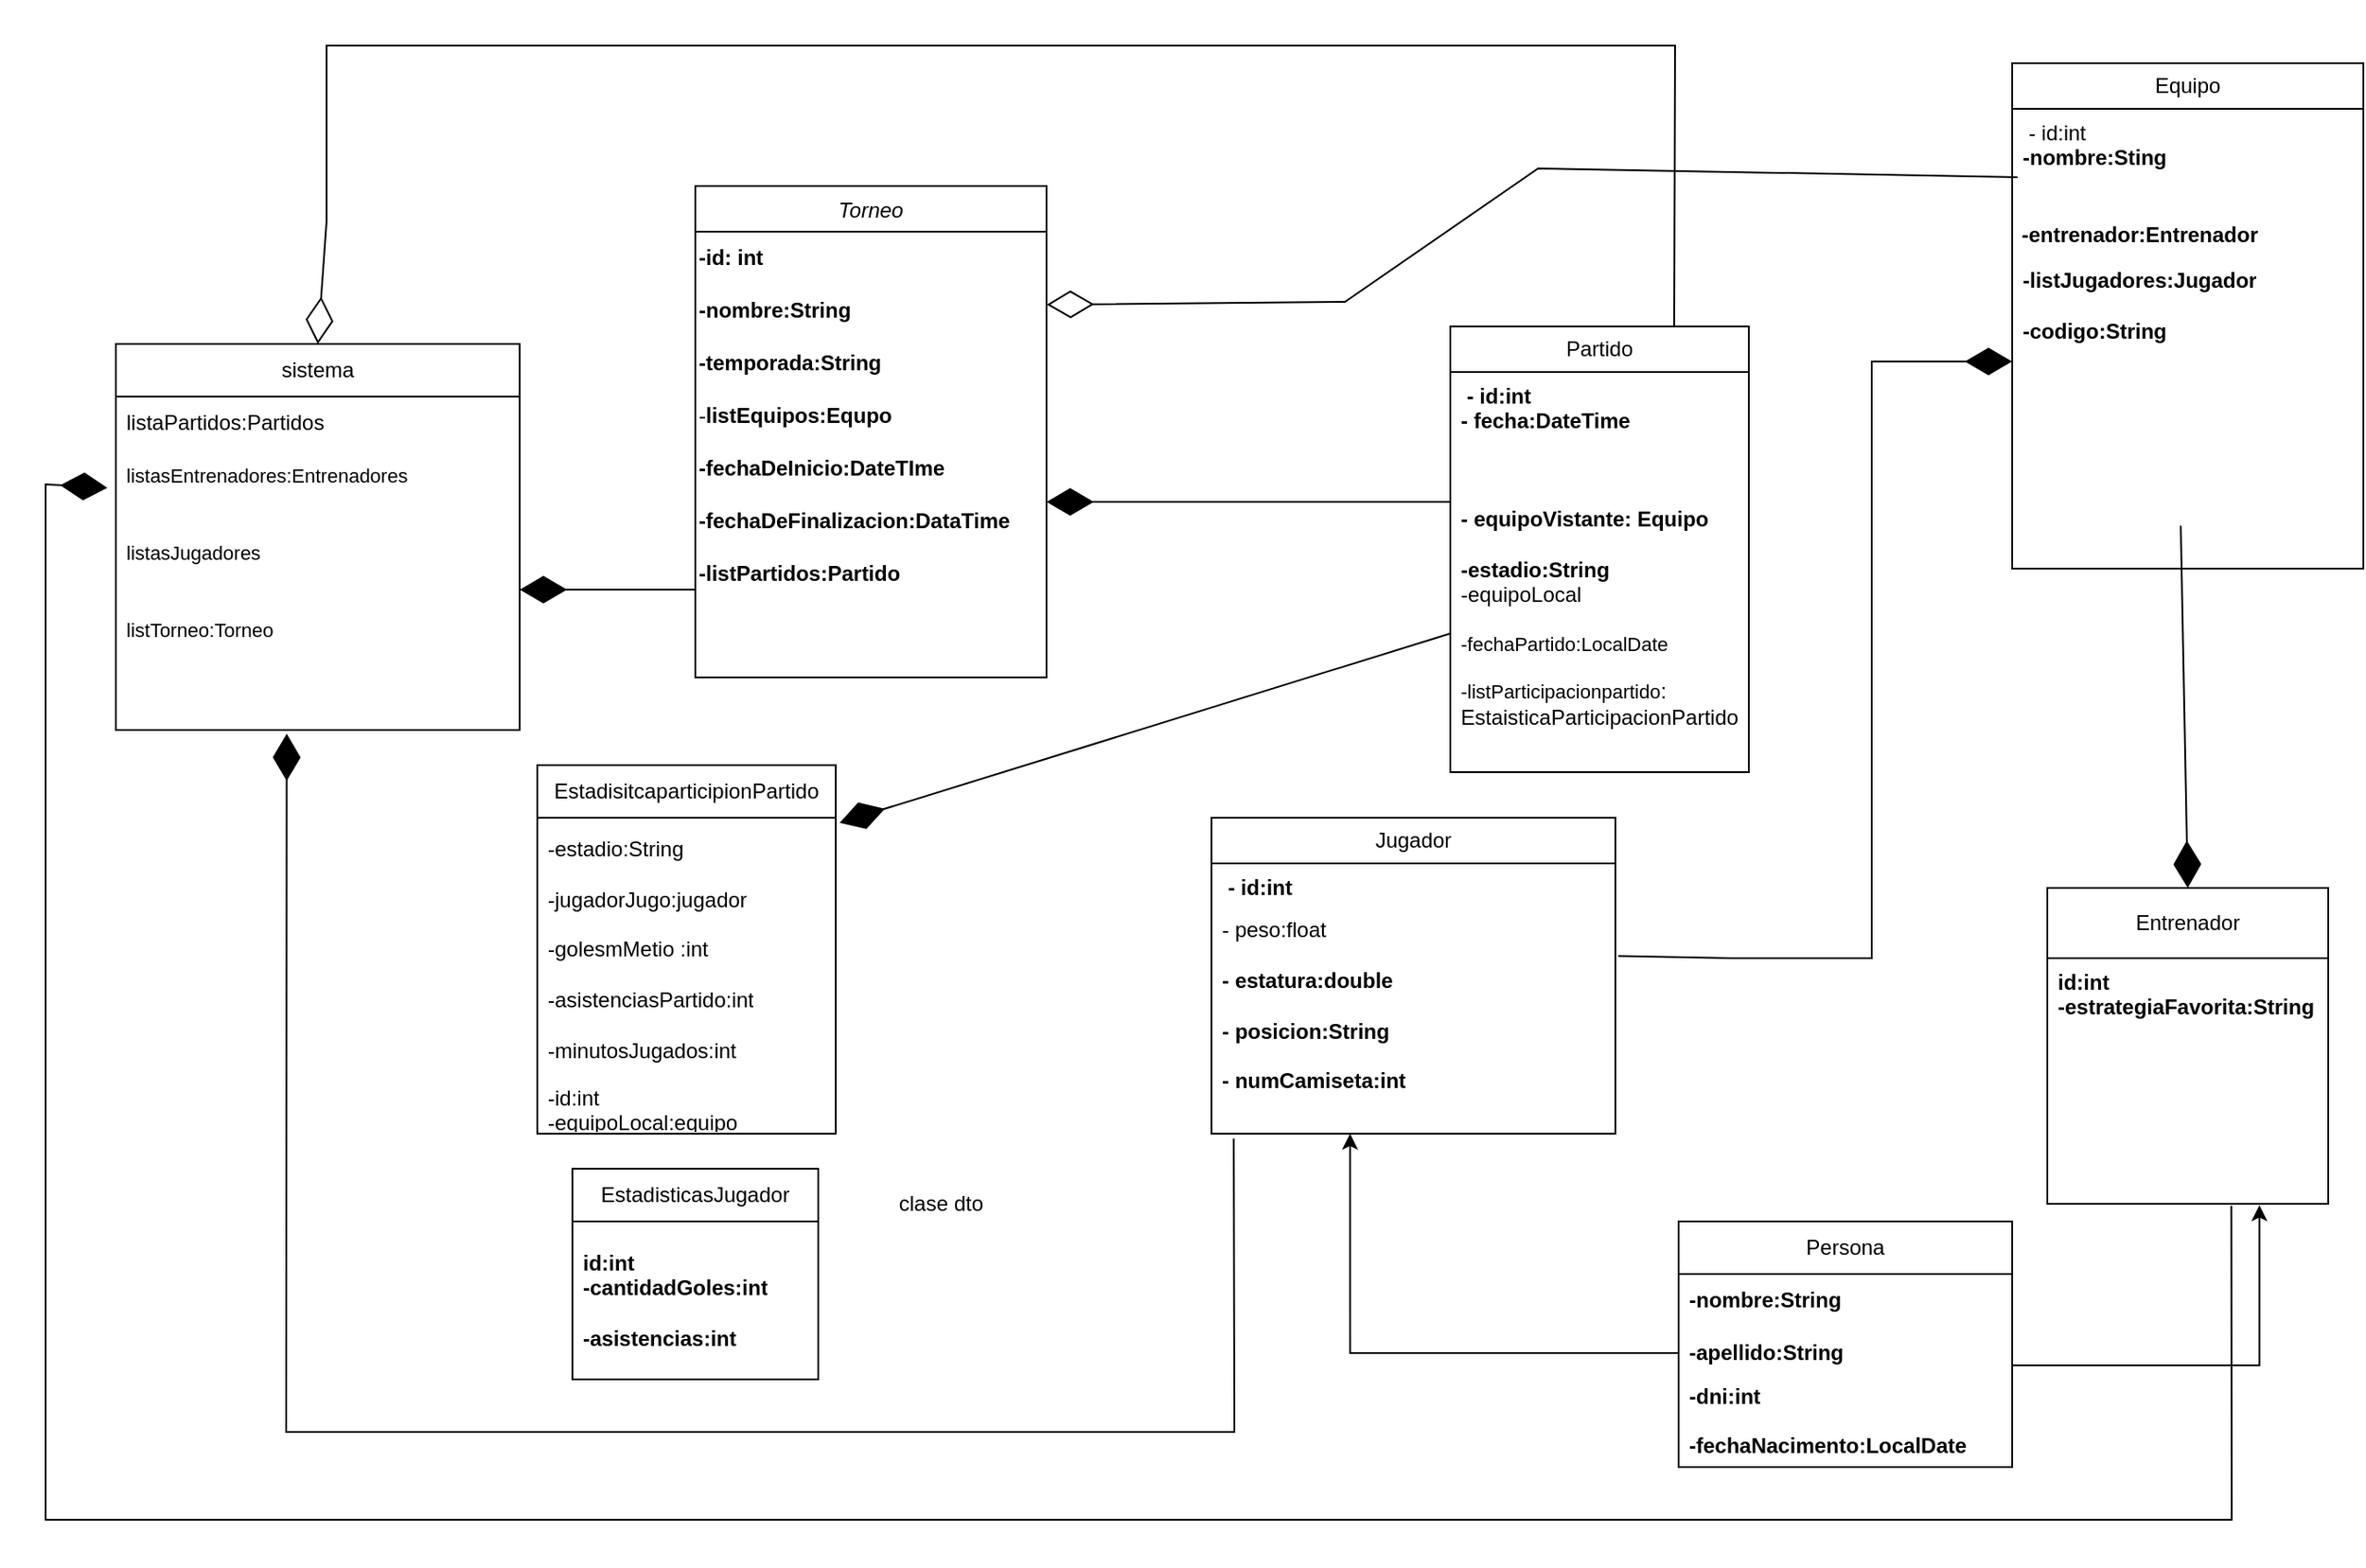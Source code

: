 <mxfile version="28.2.5">
  <diagram id="C5RBs43oDa-KdzZeNtuy" name="Page-1">
    <mxGraphModel dx="1885" dy="1612" grid="1" gridSize="10" guides="1" tooltips="1" connect="1" arrows="1" fold="1" page="1" pageScale="1" pageWidth="827" pageHeight="1169" math="0" shadow="0">
      <root>
        <mxCell id="WIyWlLk6GJQsqaUBKTNV-0" />
        <mxCell id="WIyWlLk6GJQsqaUBKTNV-1" parent="WIyWlLk6GJQsqaUBKTNV-0" />
        <mxCell id="zkfFHV4jXpPFQw0GAbJ--0" value="Torneo" style="swimlane;fontStyle=2;align=center;verticalAlign=top;childLayout=stackLayout;horizontal=1;startSize=26;horizontalStack=0;resizeParent=1;resizeLast=0;collapsible=1;marginBottom=0;rounded=0;shadow=0;strokeWidth=1;" parent="WIyWlLk6GJQsqaUBKTNV-1" vertex="1">
          <mxGeometry x="-70" y="-80" width="200" height="280" as="geometry">
            <mxRectangle x="220" y="120" width="160" height="26" as="alternateBounds" />
          </mxGeometry>
        </mxCell>
        <mxCell id="wO4Pn6NPAxwfdwNjkspb-6" value="&lt;b&gt;-id: int&lt;/b&gt;" style="text;html=1;align=left;verticalAlign=middle;resizable=0;points=[];autosize=1;strokeColor=none;fillColor=none;" parent="zkfFHV4jXpPFQw0GAbJ--0" vertex="1">
          <mxGeometry y="26" width="200" height="30" as="geometry" />
        </mxCell>
        <mxCell id="wO4Pn6NPAxwfdwNjkspb-7" value="&lt;b&gt;-nombre:String&lt;/b&gt;" style="text;html=1;align=left;verticalAlign=middle;resizable=0;points=[];autosize=1;strokeColor=none;fillColor=none;" parent="zkfFHV4jXpPFQw0GAbJ--0" vertex="1">
          <mxGeometry y="56" width="200" height="30" as="geometry" />
        </mxCell>
        <mxCell id="wO4Pn6NPAxwfdwNjkspb-9" value="&lt;b&gt;-temporada:String&lt;/b&gt;" style="text;html=1;align=left;verticalAlign=middle;resizable=0;points=[];autosize=1;strokeColor=none;fillColor=none;" parent="zkfFHV4jXpPFQw0GAbJ--0" vertex="1">
          <mxGeometry y="86" width="200" height="30" as="geometry" />
        </mxCell>
        <mxCell id="wO4Pn6NPAxwfdwNjkspb-11" value="-&lt;b&gt;listEquipos:Equpo&lt;/b&gt;" style="text;html=1;align=left;verticalAlign=middle;resizable=0;points=[];autosize=1;strokeColor=none;fillColor=none;" parent="zkfFHV4jXpPFQw0GAbJ--0" vertex="1">
          <mxGeometry y="116" width="200" height="30" as="geometry" />
        </mxCell>
        <mxCell id="wO4Pn6NPAxwfdwNjkspb-12" value="&lt;b&gt;-fechaDeInicio:DateTIme&lt;/b&gt;" style="text;html=1;align=left;verticalAlign=middle;resizable=0;points=[];autosize=1;strokeColor=none;fillColor=none;" parent="zkfFHV4jXpPFQw0GAbJ--0" vertex="1">
          <mxGeometry y="146" width="200" height="30" as="geometry" />
        </mxCell>
        <mxCell id="wO4Pn6NPAxwfdwNjkspb-14" value="&lt;b&gt;-fechaDeFinalizacion:DataTime&lt;/b&gt;" style="text;html=1;align=left;verticalAlign=middle;resizable=0;points=[];autosize=1;strokeColor=none;fillColor=none;" parent="zkfFHV4jXpPFQw0GAbJ--0" vertex="1">
          <mxGeometry y="176" width="200" height="30" as="geometry" />
        </mxCell>
        <mxCell id="dJcBfUDihJABM5Fg8Se6-5" value="&lt;b&gt;-listPartidos:Partido&lt;/b&gt;" style="text;html=1;align=left;verticalAlign=middle;resizable=0;points=[];autosize=1;strokeColor=none;fillColor=none;" parent="zkfFHV4jXpPFQw0GAbJ--0" vertex="1">
          <mxGeometry y="206" width="200" height="30" as="geometry" />
        </mxCell>
        <mxCell id="wO4Pn6NPAxwfdwNjkspb-15" value="Equipo" style="swimlane;fontStyle=0;childLayout=stackLayout;horizontal=1;startSize=26;fillColor=none;horizontalStack=0;resizeParent=1;resizeParentMax=0;resizeLast=0;collapsible=1;marginBottom=0;whiteSpace=wrap;html=1;" parent="WIyWlLk6GJQsqaUBKTNV-1" vertex="1">
          <mxGeometry x="680" y="-150" width="200" height="288" as="geometry" />
        </mxCell>
        <mxCell id="wO4Pn6NPAxwfdwNjkspb-16" value="&lt;div&gt;&amp;nbsp;- id:int&lt;/div&gt;&lt;b&gt;&lt;div&gt;&lt;b style=&quot;background-color: transparent; color: light-dark(rgb(0, 0, 0), rgb(255, 255, 255));&quot;&gt;-nombre:Sting&lt;/b&gt;&lt;/div&gt;&lt;/b&gt;&lt;div&gt;&lt;b&gt;&lt;br&gt;&lt;/b&gt;&lt;/div&gt;&lt;div&gt;&lt;b&gt;&lt;br&gt;&lt;/b&gt;&lt;/div&gt;&lt;div&gt;&lt;b&gt;&lt;br&gt;&lt;/b&gt;&lt;/div&gt;&lt;div&gt;&lt;b&gt;&lt;br&gt;&lt;/b&gt;&lt;/div&gt;&lt;div&gt;&lt;b&gt;&lt;br&gt;&lt;/b&gt;&lt;/div&gt;&lt;div&gt;&lt;b&gt;-codigo:String&lt;/b&gt;&lt;/div&gt;" style="text;strokeColor=none;fillColor=none;align=left;verticalAlign=top;spacingLeft=4;spacingRight=4;overflow=hidden;rotatable=0;points=[[0,0.5],[1,0.5]];portConstraint=eastwest;whiteSpace=wrap;html=1;" parent="wO4Pn6NPAxwfdwNjkspb-15" vertex="1">
          <mxGeometry y="26" width="200" height="44" as="geometry" />
        </mxCell>
        <mxCell id="wO4Pn6NPAxwfdwNjkspb-25" value="&lt;div&gt;&lt;br&gt;&lt;/div&gt;&lt;b&gt;&amp;nbsp;-entrenador:Entrenador&lt;/b&gt;" style="text;html=1;align=left;verticalAlign=middle;resizable=0;points=[];autosize=1;strokeColor=none;fillColor=none;" parent="wO4Pn6NPAxwfdwNjkspb-15" vertex="1">
          <mxGeometry y="70" width="200" height="40" as="geometry" />
        </mxCell>
        <mxCell id="wO4Pn6NPAxwfdwNjkspb-17" value="&lt;div&gt;&lt;b&gt;-listJugadores:Jugador&lt;/b&gt;&lt;/div&gt;&lt;div&gt;&lt;b&gt;&lt;br&gt;&lt;/b&gt;&lt;/div&gt;&lt;div&gt;&lt;b&gt;-codigo:String&amp;nbsp;&lt;/b&gt;&lt;/div&gt;" style="text;strokeColor=none;fillColor=none;align=left;verticalAlign=top;spacingLeft=4;spacingRight=4;overflow=hidden;rotatable=0;points=[[0,0.5],[1,0.5]];portConstraint=eastwest;whiteSpace=wrap;html=1;" parent="wO4Pn6NPAxwfdwNjkspb-15" vertex="1">
          <mxGeometry y="110" width="200" height="178" as="geometry" />
        </mxCell>
        <mxCell id="wO4Pn6NPAxwfdwNjkspb-26" value="Jugador" style="swimlane;fontStyle=0;childLayout=stackLayout;horizontal=1;startSize=26;fillColor=none;horizontalStack=0;resizeParent=1;resizeParentMax=0;resizeLast=0;collapsible=1;marginBottom=0;whiteSpace=wrap;html=1;" parent="WIyWlLk6GJQsqaUBKTNV-1" vertex="1">
          <mxGeometry x="224" y="280" width="230" height="180" as="geometry" />
        </mxCell>
        <mxCell id="wO4Pn6NPAxwfdwNjkspb-27" value="&lt;div&gt;&lt;b&gt;&amp;nbsp;- id:int&lt;/b&gt;&lt;/div&gt;&lt;div&gt;&lt;b style=&quot;background-color: transparent; color: light-dark(rgb(0, 0, 0), rgb(255, 255, 255));&quot;&gt;&lt;br&gt;&lt;/b&gt;&lt;/div&gt;&lt;div&gt;&lt;b style=&quot;background-color: transparent; color: light-dark(rgb(0, 0, 0), rgb(255, 255, 255));&quot;&gt;-Peso:double&lt;/b&gt;&lt;/div&gt;" style="text;strokeColor=none;fillColor=none;align=left;verticalAlign=top;spacingLeft=4;spacingRight=4;overflow=hidden;rotatable=0;points=[[0,0.5],[1,0.5]];portConstraint=eastwest;whiteSpace=wrap;html=1;" parent="wO4Pn6NPAxwfdwNjkspb-26" vertex="1">
          <mxGeometry y="26" width="230" height="24" as="geometry" />
        </mxCell>
        <mxCell id="wO4Pn6NPAxwfdwNjkspb-29" value="&lt;div&gt;&lt;div&gt;- peso:float&lt;/div&gt;&lt;div&gt;&amp;nbsp;&lt;/div&gt;&lt;div&gt;&lt;b style=&quot;background-color: transparent; color: light-dark(rgb(0, 0, 0), rgb(255, 255, 255));&quot;&gt;- estatura:double&lt;/b&gt;&lt;/div&gt;&lt;/div&gt;&lt;div&gt;&lt;b&gt;&lt;br&gt;&lt;/b&gt;&lt;/div&gt;&lt;div&gt;&lt;b&gt;- posicion:String&lt;/b&gt;&lt;/div&gt;&lt;div&gt;&lt;b&gt;&lt;br&gt;&lt;/b&gt;&lt;/div&gt;&lt;div&gt;&lt;b&gt;- numCamiseta:int&lt;/b&gt;&lt;/div&gt;&lt;div&gt;&lt;b&gt;&lt;br&gt;&lt;/b&gt;&lt;/div&gt;&lt;div&gt;&lt;br&gt;&lt;/div&gt;" style="text;strokeColor=none;fillColor=none;align=left;verticalAlign=top;spacingLeft=4;spacingRight=4;overflow=hidden;rotatable=0;points=[[0,0.5],[1,0.5]];portConstraint=eastwest;whiteSpace=wrap;html=1;" parent="wO4Pn6NPAxwfdwNjkspb-26" vertex="1">
          <mxGeometry y="50" width="230" height="130" as="geometry" />
        </mxCell>
        <mxCell id="wO4Pn6NPAxwfdwNjkspb-30" value="Entrenador" style="swimlane;fontStyle=0;childLayout=stackLayout;horizontal=1;startSize=40;fillColor=none;horizontalStack=0;resizeParent=1;resizeParentMax=0;resizeLast=0;collapsible=1;marginBottom=0;whiteSpace=wrap;html=1;" parent="WIyWlLk6GJQsqaUBKTNV-1" vertex="1">
          <mxGeometry x="700" y="320" width="160" height="180" as="geometry" />
        </mxCell>
        <mxCell id="wO4Pn6NPAxwfdwNjkspb-31" value="&lt;div&gt;&lt;div&gt;&lt;b&gt;id:int&lt;/b&gt;&lt;/div&gt;&lt;div&gt;&lt;b&gt;-estrategiaFavorita:String&lt;/b&gt;&lt;/div&gt;&lt;/div&gt;" style="text;strokeColor=none;fillColor=none;align=left;verticalAlign=top;spacingLeft=4;spacingRight=4;overflow=hidden;rotatable=0;points=[[0,0.5],[1,0.5]];portConstraint=eastwest;whiteSpace=wrap;html=1;" parent="wO4Pn6NPAxwfdwNjkspb-30" vertex="1">
          <mxGeometry y="40" width="160" height="70" as="geometry" />
        </mxCell>
        <mxCell id="wO4Pn6NPAxwfdwNjkspb-32" value="&lt;div&gt;&lt;br&gt;&lt;/div&gt;&lt;div&gt;&lt;br&gt;&lt;/div&gt;" style="text;strokeColor=none;fillColor=none;align=left;verticalAlign=top;spacingLeft=4;spacingRight=4;overflow=hidden;rotatable=0;points=[[0,0.5],[1,0.5]];portConstraint=eastwest;whiteSpace=wrap;html=1;" parent="wO4Pn6NPAxwfdwNjkspb-30" vertex="1">
          <mxGeometry y="110" width="160" height="70" as="geometry" />
        </mxCell>
        <mxCell id="wO4Pn6NPAxwfdwNjkspb-33" value="&lt;div&gt;&lt;div&gt;&lt;br&gt;&lt;/div&gt;&lt;/div&gt;" style="text;strokeColor=none;fillColor=none;align=left;verticalAlign=top;spacingLeft=4;spacingRight=4;overflow=hidden;rotatable=0;points=[[0,0.5],[1,0.5]];portConstraint=eastwest;whiteSpace=wrap;html=1;" parent="wO4Pn6NPAxwfdwNjkspb-30" vertex="1">
          <mxGeometry y="180" width="160" as="geometry" />
        </mxCell>
        <mxCell id="wO4Pn6NPAxwfdwNjkspb-37" value="Partido" style="swimlane;fontStyle=0;childLayout=stackLayout;horizontal=1;startSize=26;fillColor=none;horizontalStack=0;resizeParent=1;resizeParentMax=0;resizeLast=0;collapsible=1;marginBottom=0;whiteSpace=wrap;html=1;" parent="WIyWlLk6GJQsqaUBKTNV-1" vertex="1">
          <mxGeometry x="360" width="170" height="254" as="geometry" />
        </mxCell>
        <mxCell id="wO4Pn6NPAxwfdwNjkspb-38" value="&lt;div&gt;&lt;b&gt;&amp;nbsp;- id:int&lt;/b&gt;&lt;/div&gt;&lt;b&gt;- fecha:DateTime&lt;/b&gt;" style="text;strokeColor=none;fillColor=none;align=left;verticalAlign=top;spacingLeft=4;spacingRight=4;overflow=hidden;rotatable=0;points=[[0,0.5],[1,0.5]];portConstraint=eastwest;whiteSpace=wrap;html=1;" parent="wO4Pn6NPAxwfdwNjkspb-37" vertex="1">
          <mxGeometry y="26" width="170" height="44" as="geometry" />
        </mxCell>
        <mxCell id="wO4Pn6NPAxwfdwNjkspb-39" value="&lt;div&gt;&lt;b&gt;&lt;br&gt;&lt;/b&gt;&lt;/div&gt;&lt;b&gt;&lt;div&gt;&lt;b&gt;&lt;br&gt;&lt;/b&gt;&lt;/div&gt;&lt;div&gt;&lt;b&gt;&lt;br&gt;&lt;/b&gt;&lt;/div&gt;&lt;div&gt;&lt;b&gt;&lt;br&gt;&lt;/b&gt;&lt;/div&gt;&lt;div&gt;&lt;b&gt;&lt;br&gt;&lt;/b&gt;&lt;/div&gt;&lt;div&gt;&lt;b&gt;&lt;br&gt;&lt;/b&gt;&lt;/div&gt;- equipoLocal:Equipo&lt;/b&gt;&lt;div&gt;&lt;b&gt;&lt;br&gt;&lt;/b&gt;&lt;/div&gt;&lt;div&gt;&lt;b&gt;&lt;br&gt;&lt;/b&gt;&lt;/div&gt;&lt;div&gt;&lt;b&gt;||&lt;/b&gt;&lt;/div&gt;" style="text;strokeColor=none;fillColor=none;align=left;verticalAlign=top;spacingLeft=4;spacingRight=4;overflow=hidden;rotatable=0;points=[[0,0.5],[1,0.5]];portConstraint=eastwest;whiteSpace=wrap;html=1;" parent="wO4Pn6NPAxwfdwNjkspb-37" vertex="1">
          <mxGeometry y="70" width="170" height="26" as="geometry" />
        </mxCell>
        <mxCell id="wO4Pn6NPAxwfdwNjkspb-40" value="&lt;b&gt;- equipoVistante: Equipo&lt;/b&gt;&lt;div&gt;&lt;br&gt;&lt;/div&gt;&lt;div&gt;&lt;b&gt;-estadio:String&lt;/b&gt;&lt;/div&gt;&lt;div&gt;-equipoLocal&lt;/div&gt;&lt;div&gt;&lt;br&gt;&lt;/div&gt;&lt;div&gt;&lt;font style=&quot;font-size: 11px;&quot;&gt;&lt;div&gt;-fechaPartido:LocalDate&lt;/div&gt;&lt;div&gt;&lt;br style=&quot;font-size: 12px;&quot;&gt;&lt;/div&gt;&lt;/font&gt;&lt;/div&gt;&lt;div&gt;&lt;font style=&quot;font-size: 11px;&quot;&gt;-listParticipacionpartido&lt;/font&gt;:&lt;/div&gt;&lt;div&gt;EstaisticaParticipacionPartido&lt;/div&gt;" style="text;strokeColor=none;fillColor=none;align=left;verticalAlign=top;spacingLeft=4;spacingRight=4;overflow=hidden;rotatable=0;points=[[0,0.5],[1,0.5]];portConstraint=eastwest;whiteSpace=wrap;html=1;" parent="wO4Pn6NPAxwfdwNjkspb-37" vertex="1">
          <mxGeometry y="96" width="170" height="158" as="geometry" />
        </mxCell>
        <mxCell id="wO4Pn6NPAxwfdwNjkspb-69" value="" style="endArrow=diamondThin;endFill=0;endSize=24;html=1;rounded=0;exitX=0.015;exitY=0.886;exitDx=0;exitDy=0;exitPerimeter=0;entryX=1.001;entryY=0.387;entryDx=0;entryDy=0;entryPerimeter=0;" parent="WIyWlLk6GJQsqaUBKTNV-1" source="wO4Pn6NPAxwfdwNjkspb-16" target="wO4Pn6NPAxwfdwNjkspb-7" edge="1">
          <mxGeometry width="160" relative="1" as="geometry">
            <mxPoint x="680" y="-128" as="sourcePoint" />
            <mxPoint x="190" y="-14" as="targetPoint" />
            <Array as="points">
              <mxPoint x="410" y="-90" />
              <mxPoint x="300" y="-14" />
            </Array>
          </mxGeometry>
        </mxCell>
        <mxCell id="F7hK71Qs3mChcDKQDE-1-0" value="EstadisticasJugador" style="swimlane;fontStyle=0;childLayout=stackLayout;horizontal=1;startSize=30;horizontalStack=0;resizeParent=1;resizeParentMax=0;resizeLast=0;collapsible=1;marginBottom=0;whiteSpace=wrap;html=1;" parent="WIyWlLk6GJQsqaUBKTNV-1" vertex="1">
          <mxGeometry x="-140" y="480" width="140" height="120" as="geometry" />
        </mxCell>
        <mxCell id="F7hK71Qs3mChcDKQDE-1-3" value="&lt;div&gt;&lt;br&gt;&lt;/div&gt;" style="text;strokeColor=none;fillColor=none;align=left;verticalAlign=middle;spacingLeft=4;spacingRight=4;overflow=hidden;points=[[0,0.5],[1,0.5]];portConstraint=eastwest;rotatable=0;whiteSpace=wrap;html=1;" parent="F7hK71Qs3mChcDKQDE-1-0" vertex="1">
          <mxGeometry y="30" width="140" as="geometry" />
        </mxCell>
        <mxCell id="F7hK71Qs3mChcDKQDE-1-2" value="&lt;div&gt;&lt;b&gt;&lt;br&gt;&lt;/b&gt;&lt;/div&gt;&lt;div&gt;&lt;b&gt;id:int&lt;/b&gt;&lt;/div&gt;&lt;b&gt;-cantidadGoles:int&lt;/b&gt;&lt;div&gt;&lt;b&gt;&lt;br&gt;&lt;/b&gt;&lt;/div&gt;&lt;div&gt;&lt;b&gt;-asistencias:int&lt;/b&gt;&lt;/div&gt;&lt;div&gt;&lt;b style=&quot;background-color: transparent; color: light-dark(rgb(0, 0, 0), rgb(255, 255, 255));&quot;&gt;&lt;br&gt;&lt;/b&gt;&lt;/div&gt;&lt;div&gt;&lt;b style=&quot;background-color: transparent; color: light-dark(rgb(0, 0, 0), rgb(255, 255, 255));&quot;&gt;-minutosJugo:int&lt;/b&gt;&lt;/div&gt;&lt;div&gt;&lt;div&gt;&lt;br&gt;&lt;/div&gt;&lt;/div&gt;" style="text;strokeColor=none;fillColor=none;align=left;verticalAlign=middle;spacingLeft=4;spacingRight=4;overflow=hidden;points=[[0,0.5],[1,0.5]];portConstraint=eastwest;rotatable=0;whiteSpace=wrap;html=1;" parent="F7hK71Qs3mChcDKQDE-1-0" vertex="1">
          <mxGeometry y="30" width="140" height="90" as="geometry" />
        </mxCell>
        <mxCell id="dJcBfUDihJABM5Fg8Se6-6" value="Persona" style="swimlane;fontStyle=0;childLayout=stackLayout;horizontal=1;startSize=30;horizontalStack=0;resizeParent=1;resizeParentMax=0;resizeLast=0;collapsible=1;marginBottom=0;whiteSpace=wrap;html=1;" parent="WIyWlLk6GJQsqaUBKTNV-1" vertex="1">
          <mxGeometry x="490" y="510" width="190" height="140" as="geometry" />
        </mxCell>
        <mxCell id="dJcBfUDihJABM5Fg8Se6-7" value="&lt;b&gt;-nombre:String&lt;/b&gt;" style="text;strokeColor=none;fillColor=none;align=left;verticalAlign=middle;spacingLeft=4;spacingRight=4;overflow=hidden;points=[[0,0.5],[1,0.5]];portConstraint=eastwest;rotatable=0;whiteSpace=wrap;html=1;" parent="dJcBfUDihJABM5Fg8Se6-6" vertex="1">
          <mxGeometry y="30" width="190" height="30" as="geometry" />
        </mxCell>
        <mxCell id="dJcBfUDihJABM5Fg8Se6-8" value="&lt;b&gt;-apellido:String&lt;/b&gt;" style="text;strokeColor=none;fillColor=none;align=left;verticalAlign=middle;spacingLeft=4;spacingRight=4;overflow=hidden;points=[[0,0.5],[1,0.5]];portConstraint=eastwest;rotatable=0;whiteSpace=wrap;html=1;" parent="dJcBfUDihJABM5Fg8Se6-6" vertex="1">
          <mxGeometry y="60" width="190" height="30" as="geometry" />
        </mxCell>
        <mxCell id="dJcBfUDihJABM5Fg8Se6-9" value="&lt;b&gt;-dni:int&lt;/b&gt;&lt;div&gt;&lt;b&gt;&lt;br&gt;&lt;/b&gt;&lt;/div&gt;&lt;div&gt;&lt;b&gt;-fechaNacimento:LocalDate&lt;/b&gt;&lt;/div&gt;&lt;div&gt;&lt;b&gt;&lt;br&gt;&lt;/b&gt;&lt;/div&gt;&lt;div&gt;&lt;b&gt;-&lt;/b&gt;&lt;/div&gt;" style="text;strokeColor=none;fillColor=none;align=left;verticalAlign=middle;spacingLeft=4;spacingRight=4;overflow=hidden;points=[[0,0.5],[1,0.5]];portConstraint=eastwest;rotatable=0;whiteSpace=wrap;html=1;" parent="dJcBfUDihJABM5Fg8Se6-6" vertex="1">
          <mxGeometry y="90" width="190" height="50" as="geometry" />
        </mxCell>
        <mxCell id="dJcBfUDihJABM5Fg8Se6-16" style="edgeStyle=orthogonalEdgeStyle;rounded=0;orthogonalLoop=1;jettySize=auto;html=1;entryX=0.755;entryY=1.011;entryDx=0;entryDy=0;entryPerimeter=0;" parent="WIyWlLk6GJQsqaUBKTNV-1" target="wO4Pn6NPAxwfdwNjkspb-32" edge="1">
          <mxGeometry relative="1" as="geometry">
            <mxPoint x="680" y="592" as="sourcePoint" />
            <mxPoint x="773.6" y="508.31" as="targetPoint" />
            <Array as="points">
              <mxPoint x="821" y="592" />
            </Array>
          </mxGeometry>
        </mxCell>
        <mxCell id="dJcBfUDihJABM5Fg8Se6-17" value="" style="endArrow=diamondThin;endFill=1;endSize=24;html=1;rounded=0;" parent="WIyWlLk6GJQsqaUBKTNV-1" edge="1">
          <mxGeometry width="160" relative="1" as="geometry">
            <mxPoint x="360" y="100" as="sourcePoint" />
            <mxPoint x="130" y="100" as="targetPoint" />
            <Array as="points">
              <mxPoint x="270" y="100" />
            </Array>
          </mxGeometry>
        </mxCell>
        <mxCell id="dJcBfUDihJABM5Fg8Se6-18" value="" style="endArrow=diamondThin;endFill=1;endSize=24;html=1;rounded=0;exitX=1.007;exitY=0.221;exitDx=0;exitDy=0;exitPerimeter=0;entryX=0.004;entryY=0.692;entryDx=0;entryDy=0;entryPerimeter=0;" parent="WIyWlLk6GJQsqaUBKTNV-1" source="wO4Pn6NPAxwfdwNjkspb-29" edge="1">
          <mxGeometry width="160" relative="1" as="geometry">
            <mxPoint x="416.81" y="363.22" as="sourcePoint" />
            <mxPoint x="680.0" y="19.996" as="targetPoint" />
            <Array as="points">
              <mxPoint x="520" y="360" />
              <mxPoint x="600" y="360" />
              <mxPoint x="600" y="20" />
            </Array>
          </mxGeometry>
        </mxCell>
        <mxCell id="dJcBfUDihJABM5Fg8Se6-20" value="" style="endArrow=diamondThin;endFill=1;endSize=24;html=1;rounded=0;entryX=0.5;entryY=0;entryDx=0;entryDy=0;exitX=0.15;exitY=0.12;exitDx=0;exitDy=0;exitPerimeter=0;" parent="WIyWlLk6GJQsqaUBKTNV-1" target="wO4Pn6NPAxwfdwNjkspb-30" edge="1">
          <mxGeometry width="160" relative="1" as="geometry">
            <mxPoint x="776.0" y="113.6" as="sourcePoint" />
            <mxPoint x="780" y="290" as="targetPoint" />
          </mxGeometry>
        </mxCell>
        <mxCell id="d7-iHze59Q3kNbsSXc3Z-0" value="sistema" style="swimlane;fontStyle=0;childLayout=stackLayout;horizontal=1;startSize=30;horizontalStack=0;resizeParent=1;resizeParentMax=0;resizeLast=0;collapsible=1;marginBottom=0;whiteSpace=wrap;html=1;" parent="WIyWlLk6GJQsqaUBKTNV-1" vertex="1">
          <mxGeometry x="-400" y="10" width="230" height="220" as="geometry" />
        </mxCell>
        <mxCell id="d7-iHze59Q3kNbsSXc3Z-1" value="listaPartidos:Partidos" style="text;strokeColor=none;fillColor=none;align=left;verticalAlign=middle;spacingLeft=4;spacingRight=4;overflow=hidden;points=[[0,0.5],[1,0.5]];portConstraint=eastwest;rotatable=0;whiteSpace=wrap;html=1;" parent="d7-iHze59Q3kNbsSXc3Z-0" vertex="1">
          <mxGeometry y="30" width="230" height="30" as="geometry" />
        </mxCell>
        <mxCell id="d7-iHze59Q3kNbsSXc3Z-2" value="&lt;font style=&quot;font-size: 11px;&quot;&gt;listasEntrenadores:Entrenadores&lt;/font&gt;" style="text;strokeColor=none;fillColor=none;align=left;verticalAlign=middle;spacingLeft=4;spacingRight=4;overflow=hidden;points=[[0,0.5],[1,0.5]];portConstraint=eastwest;rotatable=0;whiteSpace=wrap;html=1;" parent="d7-iHze59Q3kNbsSXc3Z-0" vertex="1">
          <mxGeometry y="60" width="230" height="30" as="geometry" />
        </mxCell>
        <mxCell id="d7-iHze59Q3kNbsSXc3Z-3" value="&lt;br&gt;&lt;div&gt;&lt;span style=&quot;font-size: 11px;&quot;&gt;listasJugadores&lt;/span&gt;&lt;/div&gt;&lt;div&gt;&lt;br&gt;&lt;/div&gt;&lt;div&gt;&lt;font style=&quot;font-size: 11px;&quot;&gt;&lt;br&gt;&lt;/font&gt;&lt;/div&gt;&lt;div&gt;&lt;font style=&quot;font-size: 11px;&quot;&gt;listTorneo:Torneo&lt;/font&gt;&lt;/div&gt;&lt;div&gt;&lt;br&gt;&lt;/div&gt;&lt;div&gt;&lt;font style=&quot;font-size: 11px;&quot;&gt;&lt;br&gt;&lt;/font&gt;&lt;/div&gt;&lt;div&gt;&lt;br&gt;&lt;/div&gt;" style="text;strokeColor=none;fillColor=none;align=left;verticalAlign=middle;spacingLeft=4;spacingRight=4;overflow=hidden;points=[[0,0.5],[1,0.5]];portConstraint=eastwest;rotatable=0;whiteSpace=wrap;html=1;" parent="d7-iHze59Q3kNbsSXc3Z-0" vertex="1">
          <mxGeometry y="90" width="230" height="130" as="geometry" />
        </mxCell>
        <mxCell id="Lg0LDjWLvEk7mDD9-cj5-0" value="EstadisitcaparticipionPartido" style="swimlane;fontStyle=0;childLayout=stackLayout;horizontal=1;startSize=30;horizontalStack=0;resizeParent=1;resizeParentMax=0;resizeLast=0;collapsible=1;marginBottom=0;whiteSpace=wrap;html=1;" parent="WIyWlLk6GJQsqaUBKTNV-1" vertex="1">
          <mxGeometry x="-160" y="250" width="170" height="210" as="geometry" />
        </mxCell>
        <mxCell id="Lg0LDjWLvEk7mDD9-cj5-3" value="&lt;div&gt;-estadio:String&lt;/div&gt;&lt;div&gt;&lt;br&gt;&lt;/div&gt;&lt;div&gt;-jugadorJugo:jugador&lt;/div&gt;&lt;div&gt;&lt;br&gt;&lt;/div&gt;&lt;div&gt;-golesmMetio :int&lt;/div&gt;&lt;div&gt;&lt;br&gt;&lt;/div&gt;&lt;div&gt;-asistenciasPartido:int&lt;/div&gt;&lt;div&gt;&lt;br&gt;&lt;/div&gt;&lt;div&gt;-minutosJugados:int&lt;/div&gt;" style="text;strokeColor=none;fillColor=none;align=left;verticalAlign=middle;spacingLeft=4;spacingRight=4;overflow=hidden;points=[[0,0.5],[1,0.5]];portConstraint=eastwest;rotatable=0;whiteSpace=wrap;html=1;" parent="Lg0LDjWLvEk7mDD9-cj5-0" vertex="1">
          <mxGeometry y="30" width="170" height="150" as="geometry" />
        </mxCell>
        <mxCell id="Lg0LDjWLvEk7mDD9-cj5-2" value="&lt;div&gt;-id:int&lt;/div&gt;-equipoLocal:equipo" style="text;strokeColor=none;fillColor=none;align=left;verticalAlign=middle;spacingLeft=4;spacingRight=4;overflow=hidden;points=[[0,0.5],[1,0.5]];portConstraint=eastwest;rotatable=0;whiteSpace=wrap;html=1;" parent="Lg0LDjWLvEk7mDD9-cj5-0" vertex="1">
          <mxGeometry y="180" width="170" height="30" as="geometry" />
        </mxCell>
        <mxCell id="LV9fY5ujLPSOxrJgHPvU-13" value="" style="endArrow=diamondThin;endFill=1;endSize=24;html=1;rounded=0;entryX=-0.021;entryY=0.733;entryDx=0;entryDy=0;entryPerimeter=0;exitX=0.655;exitY=1.016;exitDx=0;exitDy=0;exitPerimeter=0;" parent="WIyWlLk6GJQsqaUBKTNV-1" source="wO4Pn6NPAxwfdwNjkspb-32" target="d7-iHze59Q3kNbsSXc3Z-2" edge="1">
          <mxGeometry width="160" relative="1" as="geometry">
            <mxPoint x="580" y="650" as="sourcePoint" />
            <mxPoint x="-380" y="256.154" as="targetPoint" />
            <Array as="points">
              <mxPoint x="805" y="680" />
              <mxPoint x="580" y="680" />
              <mxPoint x="-440" y="680" />
              <mxPoint x="-440" y="90" />
            </Array>
          </mxGeometry>
        </mxCell>
        <mxCell id="LV9fY5ujLPSOxrJgHPvU-14" value="" style="endArrow=diamondThin;endFill=0;endSize=24;html=1;rounded=0;entryX=0.5;entryY=0;entryDx=0;entryDy=0;exitX=0.75;exitY=0;exitDx=0;exitDy=0;" parent="WIyWlLk6GJQsqaUBKTNV-1" source="wO4Pn6NPAxwfdwNjkspb-37" target="d7-iHze59Q3kNbsSXc3Z-0" edge="1">
          <mxGeometry width="160" relative="1" as="geometry">
            <mxPoint x="10" as="sourcePoint" />
            <mxPoint x="170" as="targetPoint" />
            <Array as="points">
              <mxPoint x="488" y="-160" />
              <mxPoint x="-280" y="-160" />
              <mxPoint x="-280" y="-60" />
            </Array>
          </mxGeometry>
        </mxCell>
        <mxCell id="LV9fY5ujLPSOxrJgHPvU-20" value="" style="endArrow=diamondThin;endFill=1;endSize=24;html=1;rounded=0;exitX=0;exitY=0.8;exitDx=0;exitDy=0;exitPerimeter=0;" parent="WIyWlLk6GJQsqaUBKTNV-1" source="dJcBfUDihJABM5Fg8Se6-5" edge="1">
          <mxGeometry width="160" relative="1" as="geometry">
            <mxPoint x="-68.6" y="153.25" as="sourcePoint" />
            <mxPoint x="-170.0" y="150" as="targetPoint" />
          </mxGeometry>
        </mxCell>
        <mxCell id="LV9fY5ujLPSOxrJgHPvU-23" style="edgeStyle=orthogonalEdgeStyle;rounded=0;orthogonalLoop=1;jettySize=auto;html=1;exitX=0;exitY=0.5;exitDx=0;exitDy=0;entryX=0.343;entryY=1;entryDx=0;entryDy=0;entryPerimeter=0;" parent="WIyWlLk6GJQsqaUBKTNV-1" source="dJcBfUDihJABM5Fg8Se6-8" target="wO4Pn6NPAxwfdwNjkspb-29" edge="1">
          <mxGeometry relative="1" as="geometry" />
        </mxCell>
        <mxCell id="1912RbFeMsH7ugT3ysNQ-4" value="clase dto" style="text;html=1;align=center;verticalAlign=middle;whiteSpace=wrap;rounded=0;" parent="WIyWlLk6GJQsqaUBKTNV-1" vertex="1">
          <mxGeometry x="40" y="490" width="60" height="20" as="geometry" />
        </mxCell>
        <mxCell id="LV9fY5ujLPSOxrJgHPvU-18" value="" style="endArrow=diamondThin;endFill=1;endSize=24;html=1;rounded=0;exitX=0;exitY=0.5;exitDx=0;exitDy=0;entryX=1.013;entryY=0.019;entryDx=0;entryDy=0;entryPerimeter=0;" parent="WIyWlLk6GJQsqaUBKTNV-1" source="wO4Pn6NPAxwfdwNjkspb-40" target="Lg0LDjWLvEk7mDD9-cj5-3" edge="1">
          <mxGeometry width="160" relative="1" as="geometry">
            <mxPoint x="167.45" y="170.002" as="sourcePoint" />
            <mxPoint y="319.93" as="targetPoint" />
          </mxGeometry>
        </mxCell>
        <mxCell id="1912RbFeMsH7ugT3ysNQ-10" value="" style="endArrow=diamondThin;endFill=1;endSize=24;html=1;rounded=0;exitX=0.055;exitY=1.021;exitDx=0;exitDy=0;exitPerimeter=0;entryX=0.423;entryY=1.016;entryDx=0;entryDy=0;entryPerimeter=0;" parent="WIyWlLk6GJQsqaUBKTNV-1" source="wO4Pn6NPAxwfdwNjkspb-29" target="d7-iHze59Q3kNbsSXc3Z-3" edge="1">
          <mxGeometry width="160" relative="1" as="geometry">
            <mxPoint x="220" y="350" as="sourcePoint" />
            <mxPoint x="200" y="550" as="targetPoint" />
            <Array as="points">
              <mxPoint x="237" y="630" />
              <mxPoint x="-303" y="630" />
            </Array>
          </mxGeometry>
        </mxCell>
      </root>
    </mxGraphModel>
  </diagram>
</mxfile>
